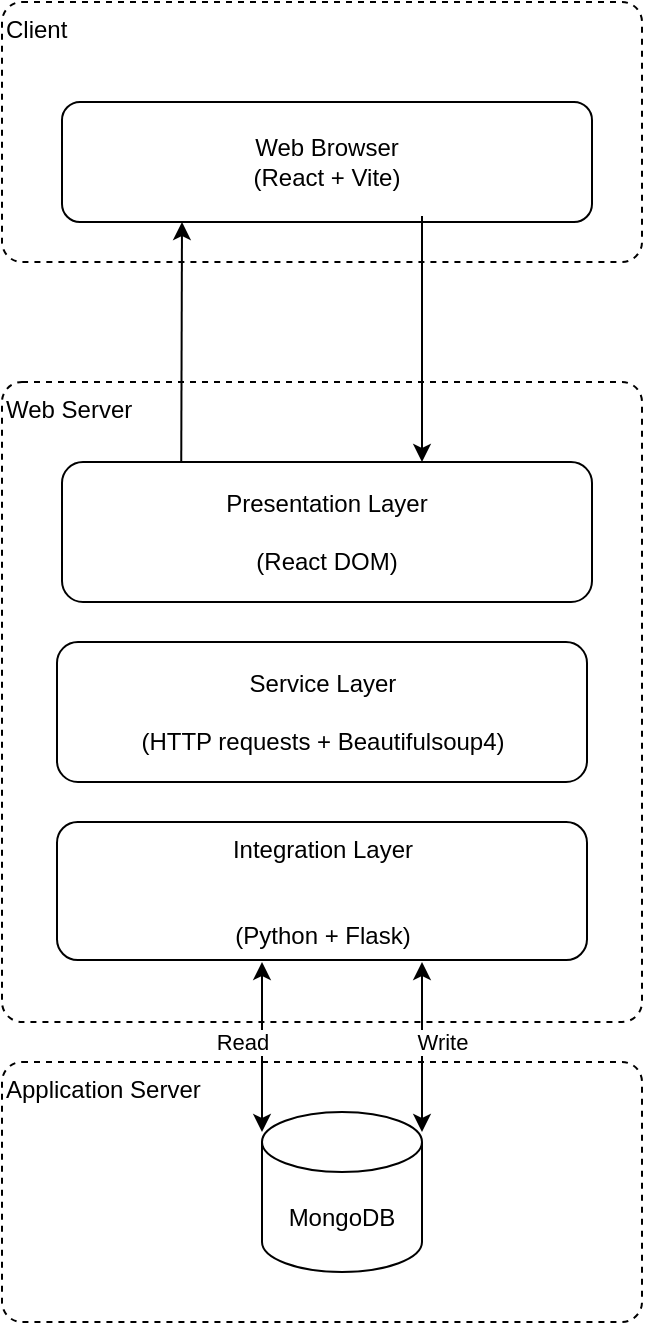 <mxfile version="24.8.3">
  <diagram name="Page-1" id="q6Y4DJE6RRKYMWXtsjI4">
    <mxGraphModel dx="819" dy="429" grid="1" gridSize="10" guides="1" tooltips="1" connect="1" arrows="1" fold="1" page="1" pageScale="1" pageWidth="850" pageHeight="1100" math="0" shadow="0">
      <root>
        <mxCell id="0" />
        <mxCell id="1" parent="0" />
        <mxCell id="PTeoal3z36dQ_Fd3HFdt-30" value="&lt;div align=&quot;left&quot;&gt;Client&lt;/div&gt;" style="html=1;align=left;verticalAlign=top;rounded=1;absoluteArcSize=1;arcSize=20;dashed=1;whiteSpace=wrap;fillColor=default;" vertex="1" parent="1">
          <mxGeometry x="280" y="80" width="320" height="130" as="geometry" />
        </mxCell>
        <mxCell id="PTeoal3z36dQ_Fd3HFdt-32" value="&lt;div align=&quot;left&quot;&gt;Web Server&lt;br&gt;&lt;/div&gt;" style="html=1;align=left;verticalAlign=top;rounded=1;absoluteArcSize=1;arcSize=20;dashed=1;whiteSpace=wrap;" vertex="1" parent="1">
          <mxGeometry x="280" y="270" width="320" height="320" as="geometry" />
        </mxCell>
        <mxCell id="PTeoal3z36dQ_Fd3HFdt-33" value="&lt;div align=&quot;left&quot;&gt;Application Server&lt;br&gt;&lt;/div&gt;" style="html=1;align=left;verticalAlign=top;rounded=1;absoluteArcSize=1;arcSize=20;dashed=1;whiteSpace=wrap;" vertex="1" parent="1">
          <mxGeometry x="280" y="610" width="320" height="130" as="geometry" />
        </mxCell>
        <mxCell id="PTeoal3z36dQ_Fd3HFdt-34" value="&lt;div&gt;Web Browser&lt;/div&gt;&lt;div&gt;(React + Vite)&lt;br&gt;&lt;/div&gt;" style="rounded=1;whiteSpace=wrap;html=1;" vertex="1" parent="1">
          <mxGeometry x="310" y="130" width="265" height="60" as="geometry" />
        </mxCell>
        <mxCell id="PTeoal3z36dQ_Fd3HFdt-31" value="&lt;div&gt;Service Layer&lt;/div&gt;&lt;div&gt;&lt;br&gt;&lt;/div&gt;&lt;div&gt;(HTTP requests + Beautifulsoup4)&lt;/div&gt;" style="rounded=1;whiteSpace=wrap;html=1;" vertex="1" parent="1">
          <mxGeometry x="307.5" y="400" width="265" height="70" as="geometry" />
        </mxCell>
        <mxCell id="PTeoal3z36dQ_Fd3HFdt-36" value="&lt;div&gt;Integration Layer&lt;/div&gt;&lt;div&gt;&lt;br&gt;&lt;/div&gt;&lt;div&gt;&lt;br&gt;&lt;/div&gt;&lt;div&gt;(Python + Flask)&lt;/div&gt;" style="rounded=1;whiteSpace=wrap;html=1;" vertex="1" parent="1">
          <mxGeometry x="307.5" y="490" width="265" height="69" as="geometry" />
        </mxCell>
        <mxCell id="PTeoal3z36dQ_Fd3HFdt-40" value="MongoDB" style="shape=cylinder3;whiteSpace=wrap;html=1;boundedLbl=1;backgroundOutline=1;size=15;" vertex="1" parent="1">
          <mxGeometry x="410" y="635" width="80" height="80" as="geometry" />
        </mxCell>
        <mxCell id="PTeoal3z36dQ_Fd3HFdt-43" value="" style="endArrow=classic;startArrow=classic;html=1;rounded=0;" edge="1" parent="1">
          <mxGeometry width="50" height="50" relative="1" as="geometry">
            <mxPoint x="490" y="645" as="sourcePoint" />
            <mxPoint x="490" y="560" as="targetPoint" />
          </mxGeometry>
        </mxCell>
        <mxCell id="PTeoal3z36dQ_Fd3HFdt-51" value="Write" style="edgeLabel;html=1;align=center;verticalAlign=middle;resizable=0;points=[];" vertex="1" connectable="0" parent="PTeoal3z36dQ_Fd3HFdt-43">
          <mxGeometry x="0.15" y="-2" relative="1" as="geometry">
            <mxPoint x="8" y="4" as="offset" />
          </mxGeometry>
        </mxCell>
        <mxCell id="PTeoal3z36dQ_Fd3HFdt-45" value="" style="endArrow=classic;startArrow=classic;html=1;rounded=0;" edge="1" parent="1">
          <mxGeometry width="50" height="50" relative="1" as="geometry">
            <mxPoint x="410" y="645" as="sourcePoint" />
            <mxPoint x="410" y="560" as="targetPoint" />
          </mxGeometry>
        </mxCell>
        <mxCell id="PTeoal3z36dQ_Fd3HFdt-52" value="Read" style="edgeLabel;html=1;align=center;verticalAlign=middle;resizable=0;points=[];" vertex="1" connectable="0" parent="PTeoal3z36dQ_Fd3HFdt-45">
          <mxGeometry x="0.232" y="2" relative="1" as="geometry">
            <mxPoint x="-8" y="7" as="offset" />
          </mxGeometry>
        </mxCell>
        <mxCell id="PTeoal3z36dQ_Fd3HFdt-49" value="" style="endArrow=classic;html=1;rounded=0;exitX=0.225;exitY=0.006;exitDx=0;exitDy=0;exitPerimeter=0;" edge="1" parent="1" source="PTeoal3z36dQ_Fd3HFdt-53">
          <mxGeometry width="50" height="50" relative="1" as="geometry">
            <mxPoint x="370" y="280" as="sourcePoint" />
            <mxPoint x="370" y="190" as="targetPoint" />
          </mxGeometry>
        </mxCell>
        <mxCell id="PTeoal3z36dQ_Fd3HFdt-50" value="" style="endArrow=classic;html=1;rounded=0;exitX=0.234;exitY=0.027;exitDx=0;exitDy=0;exitPerimeter=0;" edge="1" parent="1">
          <mxGeometry width="50" height="50" relative="1" as="geometry">
            <mxPoint x="490" y="187" as="sourcePoint" />
            <mxPoint x="490" y="310" as="targetPoint" />
          </mxGeometry>
        </mxCell>
        <mxCell id="PTeoal3z36dQ_Fd3HFdt-53" value="&lt;div&gt;Presentation Layer&lt;br&gt;&lt;/div&gt;&lt;div&gt;&lt;br&gt;&lt;/div&gt;&lt;div&gt;(React DOM)&lt;br&gt;&lt;/div&gt;" style="rounded=1;whiteSpace=wrap;html=1;" vertex="1" parent="1">
          <mxGeometry x="310" y="310" width="265" height="70" as="geometry" />
        </mxCell>
      </root>
    </mxGraphModel>
  </diagram>
</mxfile>
